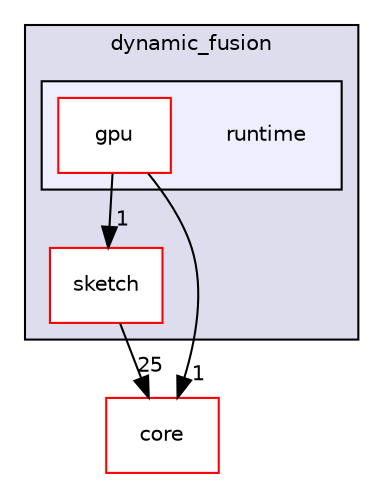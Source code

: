 digraph "arm_compute/dynamic_fusion/runtime" {
  compound=true
  node [ fontsize="10", fontname="Helvetica"];
  edge [ labelfontsize="10", labelfontname="Helvetica"];
  subgraph clusterdir_aef88241dbfc98b719eab1a840581add {
    graph [ bgcolor="#ddddee", pencolor="black", label="dynamic_fusion" fontname="Helvetica", fontsize="10", URL="dir_aef88241dbfc98b719eab1a840581add.xhtml"]
  dir_3259c0fb095abc99930fe6844d6dd442 [shape=box label="sketch" fillcolor="white" style="filled" color="red" URL="dir_3259c0fb095abc99930fe6844d6dd442.xhtml"];
  subgraph clusterdir_85f306a53ed6cda078e3c3388822ab45 {
    graph [ bgcolor="#eeeeff", pencolor="black", label="" URL="dir_85f306a53ed6cda078e3c3388822ab45.xhtml"];
    dir_85f306a53ed6cda078e3c3388822ab45 [shape=plaintext label="runtime"];
  dir_485ba8647c3bd503ef2d0e67a8a39603 [shape=box label="gpu" fillcolor="white" style="filled" color="red" URL="dir_485ba8647c3bd503ef2d0e67a8a39603.xhtml"];
  }
  }
  dir_1fb090f0c6070330bfaccc4236d3ca0d [shape=box label="core" fillcolor="white" style="filled" color="red" URL="dir_1fb090f0c6070330bfaccc4236d3ca0d.xhtml"];
  dir_485ba8647c3bd503ef2d0e67a8a39603->dir_1fb090f0c6070330bfaccc4236d3ca0d [headlabel="1", labeldistance=1.5 headhref="dir_000055_000001.xhtml"];
  dir_485ba8647c3bd503ef2d0e67a8a39603->dir_3259c0fb095abc99930fe6844d6dd442 [headlabel="1", labeldistance=1.5 headhref="dir_000055_000057.xhtml"];
  dir_3259c0fb095abc99930fe6844d6dd442->dir_1fb090f0c6070330bfaccc4236d3ca0d [headlabel="25", labeldistance=1.5 headhref="dir_000057_000001.xhtml"];
}
